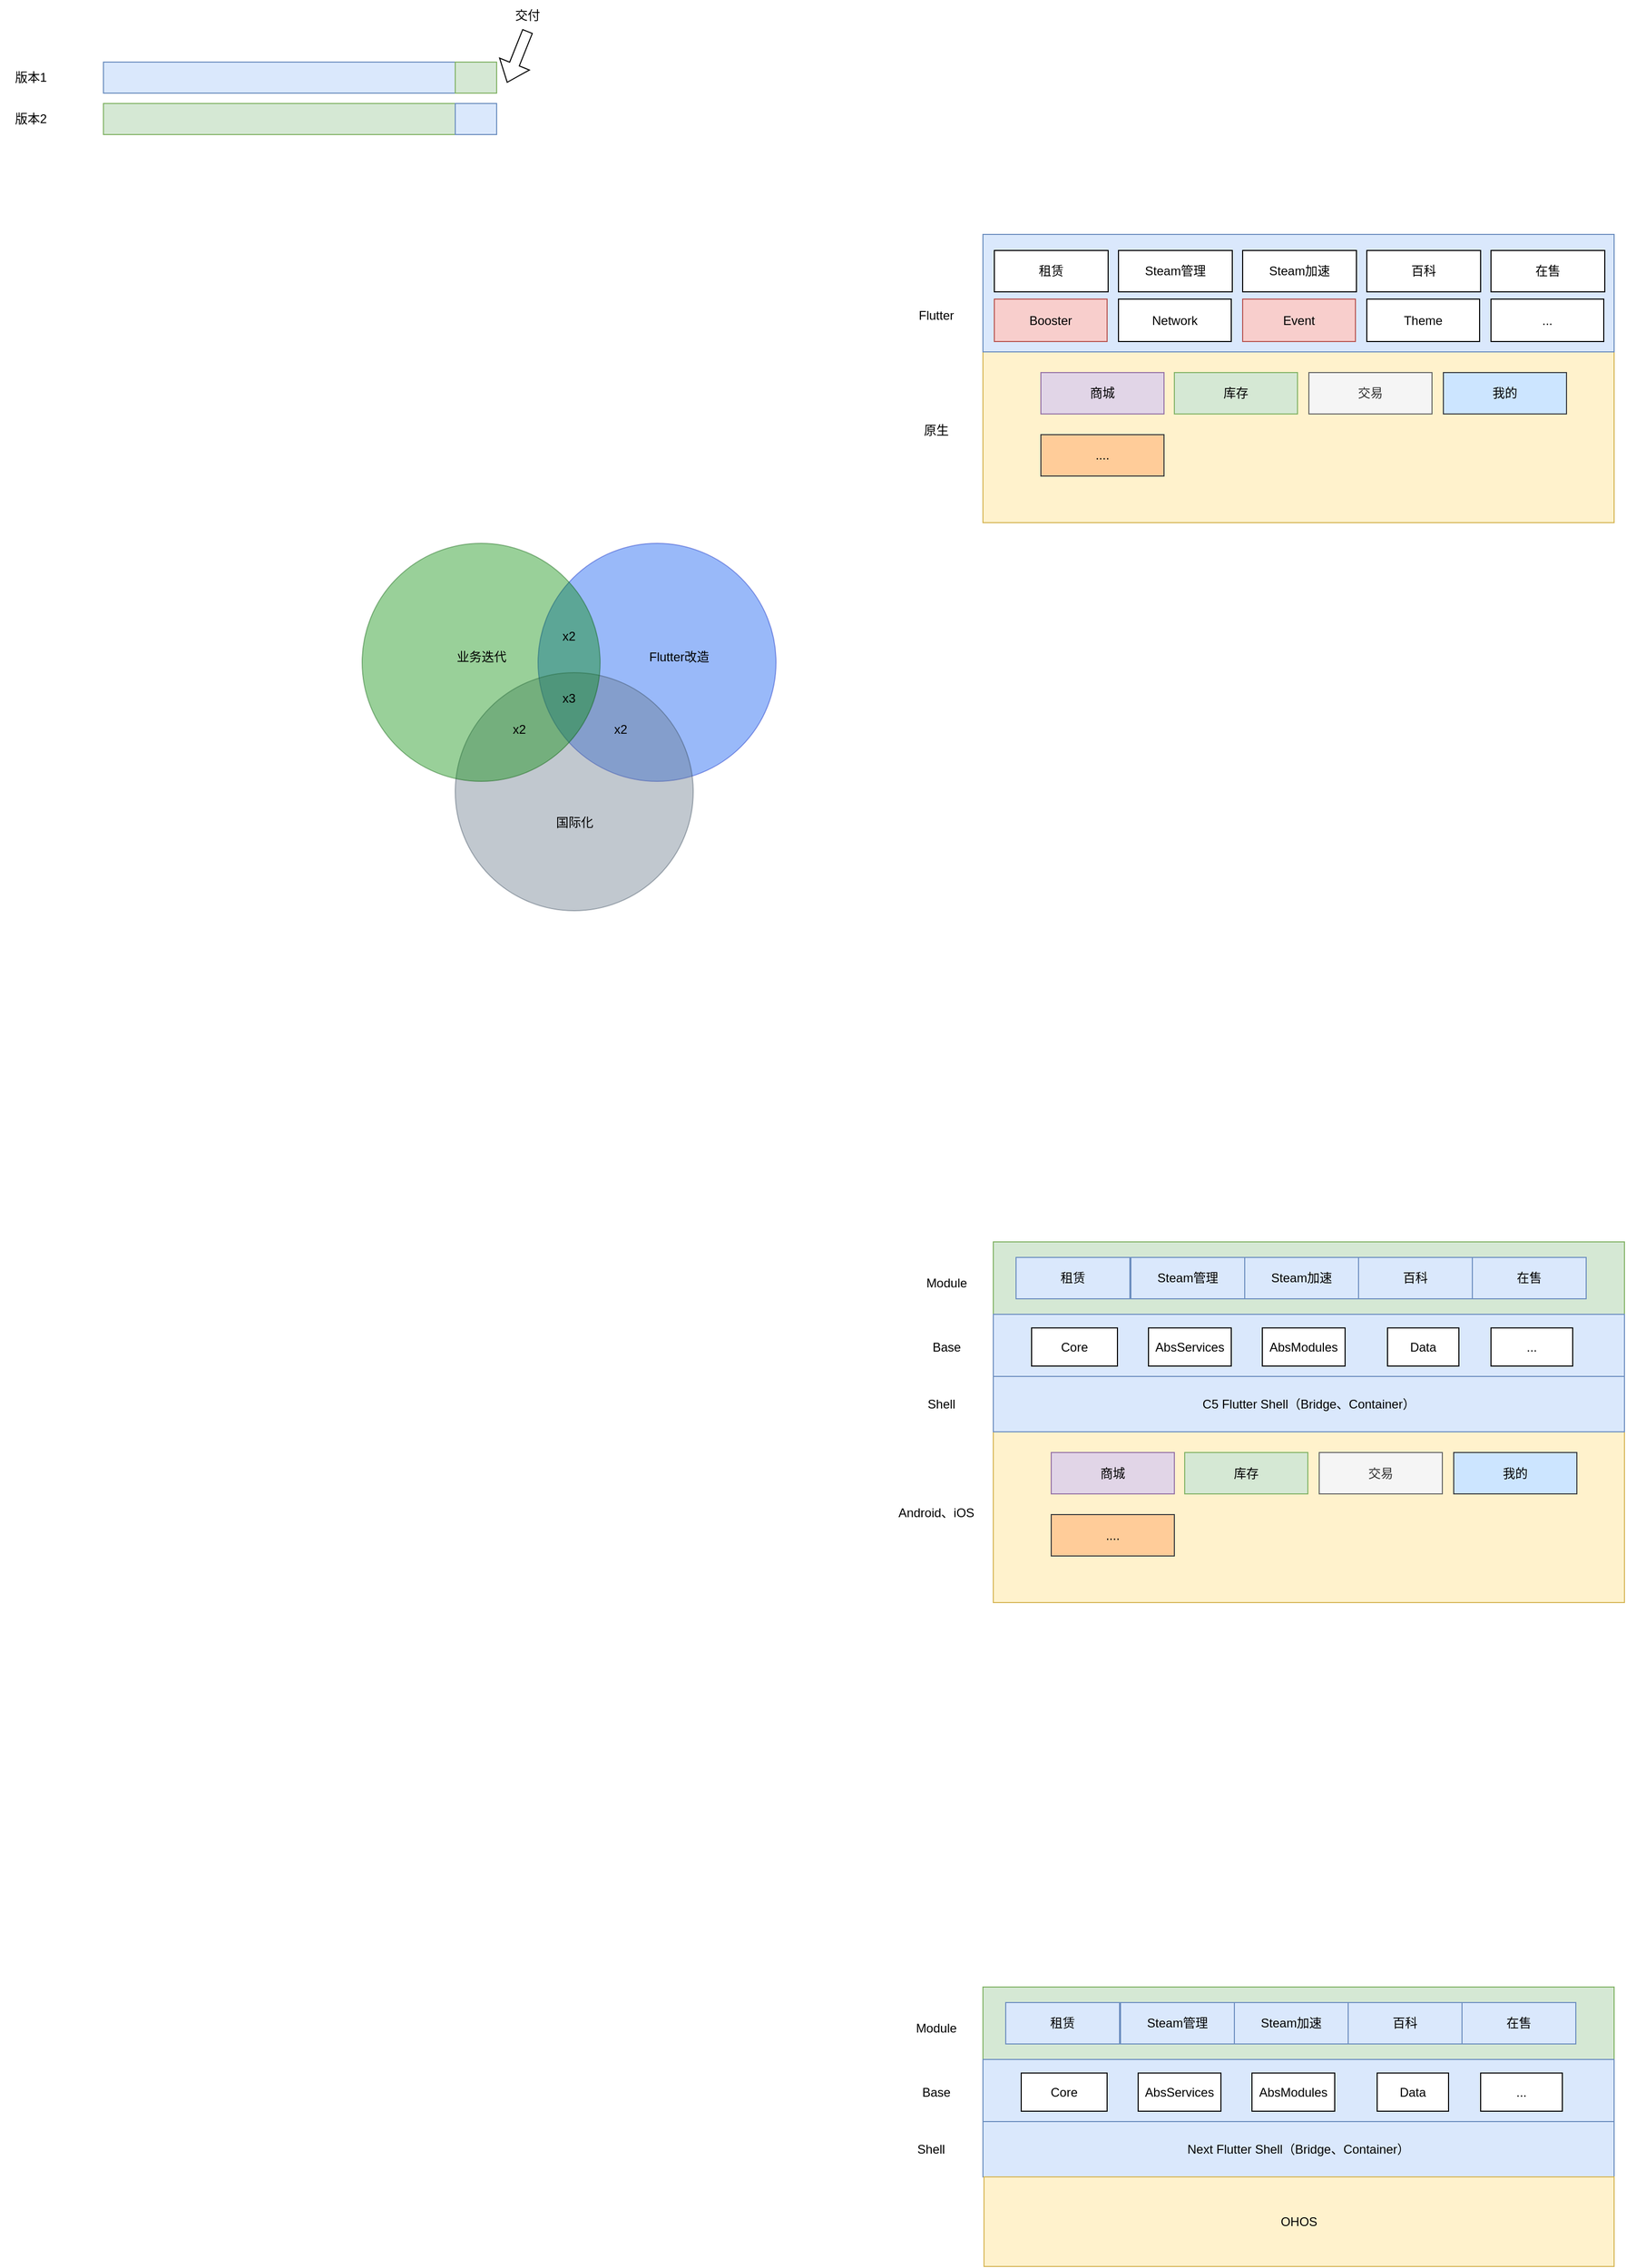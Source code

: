 <mxfile version="24.7.17">
  <diagram name="第 1 页" id="m9vhq2q0e87dHCPL6pzd">
    <mxGraphModel dx="2896" dy="819" grid="1" gridSize="10" guides="1" tooltips="1" connect="1" arrows="1" fold="1" page="1" pageScale="1" pageWidth="827" pageHeight="1169" math="0" shadow="0">
      <root>
        <mxCell id="0" />
        <mxCell id="1" parent="0" />
        <mxCell id="ZYgXHka4m3HWxw24o6Yz-52" value="" style="rounded=0;whiteSpace=wrap;html=1;fillColor=#d5e8d4;strokeColor=#82b366;" parent="1" vertex="1">
          <mxGeometry x="-110" y="1260" width="610" height="70" as="geometry" />
        </mxCell>
        <mxCell id="ZYgXHka4m3HWxw24o6Yz-1" value="" style="rounded=0;whiteSpace=wrap;html=1;fillColor=#fff2cc;strokeColor=#d6b656;" parent="1" vertex="1">
          <mxGeometry x="-120" y="400" width="610" height="165" as="geometry" />
        </mxCell>
        <mxCell id="ZYgXHka4m3HWxw24o6Yz-2" value="" style="rounded=0;whiteSpace=wrap;html=1;fillColor=#dae8fc;strokeColor=#6c8ebf;" parent="1" vertex="1">
          <mxGeometry x="-120" y="286.5" width="610" height="113.5" as="geometry" />
        </mxCell>
        <mxCell id="ZYgXHka4m3HWxw24o6Yz-4" value="租赁" style="rounded=0;whiteSpace=wrap;html=1;" parent="1" vertex="1">
          <mxGeometry x="-109" y="302" width="110" height="40" as="geometry" />
        </mxCell>
        <mxCell id="ZYgXHka4m3HWxw24o6Yz-5" value="Steam管理" style="rounded=0;whiteSpace=wrap;html=1;" parent="1" vertex="1">
          <mxGeometry x="11" y="302" width="110" height="40" as="geometry" />
        </mxCell>
        <mxCell id="ZYgXHka4m3HWxw24o6Yz-6" value="Steam加速" style="rounded=0;whiteSpace=wrap;html=1;" parent="1" vertex="1">
          <mxGeometry x="131" y="302" width="110" height="40" as="geometry" />
        </mxCell>
        <mxCell id="ZYgXHka4m3HWxw24o6Yz-7" value="百科" style="rounded=0;whiteSpace=wrap;html=1;" parent="1" vertex="1">
          <mxGeometry x="251" y="302" width="110" height="40" as="geometry" />
        </mxCell>
        <mxCell id="ZYgXHka4m3HWxw24o6Yz-8" value="在售" style="rounded=0;whiteSpace=wrap;html=1;" parent="1" vertex="1">
          <mxGeometry x="371" y="302" width="110" height="40" as="geometry" />
        </mxCell>
        <mxCell id="ZYgXHka4m3HWxw24o6Yz-9" value="商城" style="rounded=0;whiteSpace=wrap;html=1;fillColor=#e1d5e7;strokeColor=#9673a6;" parent="1" vertex="1">
          <mxGeometry x="-64" y="420" width="119" height="40" as="geometry" />
        </mxCell>
        <mxCell id="ZYgXHka4m3HWxw24o6Yz-10" value="库存" style="rounded=0;whiteSpace=wrap;html=1;fillColor=#d5e8d4;strokeColor=#82b366;" parent="1" vertex="1">
          <mxGeometry x="65" y="420" width="119" height="40" as="geometry" />
        </mxCell>
        <mxCell id="ZYgXHka4m3HWxw24o6Yz-11" value="交易" style="rounded=0;whiteSpace=wrap;html=1;fillColor=#f5f5f5;fontColor=#333333;strokeColor=#666666;" parent="1" vertex="1">
          <mxGeometry x="195" y="420" width="119" height="40" as="geometry" />
        </mxCell>
        <mxCell id="ZYgXHka4m3HWxw24o6Yz-12" value="我的" style="rounded=0;whiteSpace=wrap;html=1;fillColor=#cce5ff;strokeColor=#36393d;" parent="1" vertex="1">
          <mxGeometry x="325" y="420" width="119" height="40" as="geometry" />
        </mxCell>
        <mxCell id="ZYgXHka4m3HWxw24o6Yz-13" value="...." style="rounded=0;whiteSpace=wrap;html=1;fillColor=#ffcc99;strokeColor=#36393d;" parent="1" vertex="1">
          <mxGeometry x="-64" y="480" width="119" height="40" as="geometry" />
        </mxCell>
        <mxCell id="ZYgXHka4m3HWxw24o6Yz-16" value="Flutter" style="text;html=1;align=center;verticalAlign=middle;whiteSpace=wrap;rounded=0;" parent="1" vertex="1">
          <mxGeometry x="-200" y="349" width="70" height="31" as="geometry" />
        </mxCell>
        <mxCell id="ZYgXHka4m3HWxw24o6Yz-17" value="原生" style="text;html=1;align=center;verticalAlign=middle;whiteSpace=wrap;rounded=0;" parent="1" vertex="1">
          <mxGeometry x="-200" y="460" width="70" height="31" as="geometry" />
        </mxCell>
        <mxCell id="ZYgXHka4m3HWxw24o6Yz-18" value="Booster" style="rounded=0;whiteSpace=wrap;html=1;fillColor=#f8cecc;strokeColor=#b85450;" parent="1" vertex="1">
          <mxGeometry x="-109" y="349" width="109" height="41" as="geometry" />
        </mxCell>
        <mxCell id="ZYgXHka4m3HWxw24o6Yz-19" value="N&lt;span style=&quot;background-color: initial;&quot;&gt;etwork&lt;/span&gt;" style="rounded=0;whiteSpace=wrap;html=1;" parent="1" vertex="1">
          <mxGeometry x="11" y="349" width="109" height="41" as="geometry" />
        </mxCell>
        <mxCell id="ZYgXHka4m3HWxw24o6Yz-20" value="Event" style="rounded=0;whiteSpace=wrap;html=1;fillColor=#f8cecc;strokeColor=#b85450;" parent="1" vertex="1">
          <mxGeometry x="131" y="349" width="109" height="41" as="geometry" />
        </mxCell>
        <mxCell id="ZYgXHka4m3HWxw24o6Yz-22" value="Theme" style="rounded=0;whiteSpace=wrap;html=1;" parent="1" vertex="1">
          <mxGeometry x="251" y="349" width="109" height="41" as="geometry" />
        </mxCell>
        <mxCell id="ZYgXHka4m3HWxw24o6Yz-23" value="..." style="rounded=0;whiteSpace=wrap;html=1;" parent="1" vertex="1">
          <mxGeometry x="371" y="349" width="109" height="41" as="geometry" />
        </mxCell>
        <mxCell id="ZYgXHka4m3HWxw24o6Yz-24" value="" style="rounded=0;whiteSpace=wrap;html=1;fillColor=#fff2cc;strokeColor=#d6b656;" parent="1" vertex="1">
          <mxGeometry x="-110" y="1443.5" width="610" height="165" as="geometry" />
        </mxCell>
        <mxCell id="ZYgXHka4m3HWxw24o6Yz-25" value="C5 Flutter Shell（Bridge、Container）" style="rounded=0;whiteSpace=wrap;html=1;fillColor=#dae8fc;strokeColor=#6c8ebf;" parent="1" vertex="1">
          <mxGeometry x="-110" y="1390" width="610" height="53.5" as="geometry" />
        </mxCell>
        <mxCell id="ZYgXHka4m3HWxw24o6Yz-26" value="租赁" style="rounded=0;whiteSpace=wrap;html=1;fillColor=#dae8fc;strokeColor=#6c8ebf;" parent="1" vertex="1">
          <mxGeometry x="-88" y="1275" width="110" height="40" as="geometry" />
        </mxCell>
        <mxCell id="ZYgXHka4m3HWxw24o6Yz-27" value="Steam管理" style="rounded=0;whiteSpace=wrap;html=1;fillColor=#dae8fc;strokeColor=#6c8ebf;" parent="1" vertex="1">
          <mxGeometry x="23" y="1275" width="110" height="40" as="geometry" />
        </mxCell>
        <mxCell id="ZYgXHka4m3HWxw24o6Yz-28" value="Steam加速" style="rounded=0;whiteSpace=wrap;html=1;fillColor=#dae8fc;strokeColor=#6c8ebf;" parent="1" vertex="1">
          <mxGeometry x="133" y="1275" width="110" height="40" as="geometry" />
        </mxCell>
        <mxCell id="ZYgXHka4m3HWxw24o6Yz-29" value="百科" style="rounded=0;whiteSpace=wrap;html=1;fillColor=#dae8fc;strokeColor=#6c8ebf;" parent="1" vertex="1">
          <mxGeometry x="243" y="1275" width="110" height="40" as="geometry" />
        </mxCell>
        <mxCell id="ZYgXHka4m3HWxw24o6Yz-30" value="在售" style="rounded=0;whiteSpace=wrap;html=1;fillColor=#dae8fc;strokeColor=#6c8ebf;" parent="1" vertex="1">
          <mxGeometry x="353" y="1275" width="110" height="40" as="geometry" />
        </mxCell>
        <mxCell id="ZYgXHka4m3HWxw24o6Yz-31" value="商城" style="rounded=0;whiteSpace=wrap;html=1;fillColor=#e1d5e7;strokeColor=#9673a6;" parent="1" vertex="1">
          <mxGeometry x="-54" y="1463.5" width="119" height="40" as="geometry" />
        </mxCell>
        <mxCell id="ZYgXHka4m3HWxw24o6Yz-32" value="库存" style="rounded=0;whiteSpace=wrap;html=1;fillColor=#d5e8d4;strokeColor=#82b366;" parent="1" vertex="1">
          <mxGeometry x="75" y="1463.5" width="119" height="40" as="geometry" />
        </mxCell>
        <mxCell id="ZYgXHka4m3HWxw24o6Yz-33" value="交易" style="rounded=0;whiteSpace=wrap;html=1;fillColor=#f5f5f5;fontColor=#333333;strokeColor=#666666;" parent="1" vertex="1">
          <mxGeometry x="205" y="1463.5" width="119" height="40" as="geometry" />
        </mxCell>
        <mxCell id="ZYgXHka4m3HWxw24o6Yz-34" value="我的" style="rounded=0;whiteSpace=wrap;html=1;fillColor=#cce5ff;strokeColor=#36393d;" parent="1" vertex="1">
          <mxGeometry x="335" y="1463.5" width="119" height="40" as="geometry" />
        </mxCell>
        <mxCell id="ZYgXHka4m3HWxw24o6Yz-35" value="...." style="rounded=0;whiteSpace=wrap;html=1;fillColor=#ffcc99;strokeColor=#36393d;" parent="1" vertex="1">
          <mxGeometry x="-54" y="1523.5" width="119" height="40" as="geometry" />
        </mxCell>
        <mxCell id="ZYgXHka4m3HWxw24o6Yz-37" value="Android、iOS" style="text;html=1;align=center;verticalAlign=middle;whiteSpace=wrap;rounded=0;" parent="1" vertex="1">
          <mxGeometry x="-210" y="1503.5" width="90" height="36.5" as="geometry" />
        </mxCell>
        <mxCell id="ZYgXHka4m3HWxw24o6Yz-46" value="" style="rounded=0;whiteSpace=wrap;html=1;fillColor=#dae8fc;strokeColor=#6c8ebf;" parent="1" vertex="1">
          <mxGeometry x="-110" y="1330" width="610" height="60" as="geometry" />
        </mxCell>
        <mxCell id="ZYgXHka4m3HWxw24o6Yz-47" value="Core" style="rounded=0;whiteSpace=wrap;html=1;" parent="1" vertex="1">
          <mxGeometry x="-73" y="1343.13" width="83" height="36.87" as="geometry" />
        </mxCell>
        <mxCell id="ZYgXHka4m3HWxw24o6Yz-48" value="AbsServices" style="rounded=0;whiteSpace=wrap;html=1;" parent="1" vertex="1">
          <mxGeometry x="40" y="1343.13" width="80" height="36.87" as="geometry" />
        </mxCell>
        <mxCell id="ZYgXHka4m3HWxw24o6Yz-49" value="AbsModules" style="rounded=0;whiteSpace=wrap;html=1;" parent="1" vertex="1">
          <mxGeometry x="150" y="1343.13" width="80" height="36.87" as="geometry" />
        </mxCell>
        <mxCell id="ZYgXHka4m3HWxw24o6Yz-50" value="Data" style="rounded=0;whiteSpace=wrap;html=1;" parent="1" vertex="1">
          <mxGeometry x="271" y="1343.13" width="69" height="36.87" as="geometry" />
        </mxCell>
        <mxCell id="ZYgXHka4m3HWxw24o6Yz-51" value="..." style="rounded=0;whiteSpace=wrap;html=1;" parent="1" vertex="1">
          <mxGeometry x="371" y="1343.13" width="79" height="36.87" as="geometry" />
        </mxCell>
        <mxCell id="ZYgXHka4m3HWxw24o6Yz-53" value="Base" style="text;html=1;align=center;verticalAlign=middle;whiteSpace=wrap;rounded=0;" parent="1" vertex="1">
          <mxGeometry x="-185" y="1346.88" width="60" height="30" as="geometry" />
        </mxCell>
        <mxCell id="ZYgXHka4m3HWxw24o6Yz-54" value="Module" style="text;html=1;align=center;verticalAlign=middle;whiteSpace=wrap;rounded=0;" parent="1" vertex="1">
          <mxGeometry x="-185" y="1285" width="60" height="30" as="geometry" />
        </mxCell>
        <mxCell id="ZYgXHka4m3HWxw24o6Yz-55" value="Shell" style="text;html=1;align=center;verticalAlign=middle;whiteSpace=wrap;rounded=0;" parent="1" vertex="1">
          <mxGeometry x="-190" y="1401.75" width="60" height="30" as="geometry" />
        </mxCell>
        <mxCell id="ZYgXHka4m3HWxw24o6Yz-56" value="" style="rounded=0;whiteSpace=wrap;html=1;fillColor=#d5e8d4;strokeColor=#82b366;" parent="1" vertex="1">
          <mxGeometry x="-120" y="1980" width="610" height="70" as="geometry" />
        </mxCell>
        <mxCell id="ZYgXHka4m3HWxw24o6Yz-57" value="Next Flutter Shell（Bridge、Container）" style="rounded=0;whiteSpace=wrap;html=1;fillColor=#dae8fc;strokeColor=#6c8ebf;" parent="1" vertex="1">
          <mxGeometry x="-120" y="2110" width="610" height="53.5" as="geometry" />
        </mxCell>
        <mxCell id="ZYgXHka4m3HWxw24o6Yz-58" value="租赁" style="rounded=0;whiteSpace=wrap;html=1;fillColor=#dae8fc;strokeColor=#6c8ebf;" parent="1" vertex="1">
          <mxGeometry x="-98" y="1995" width="110" height="40" as="geometry" />
        </mxCell>
        <mxCell id="ZYgXHka4m3HWxw24o6Yz-59" value="Steam管理" style="rounded=0;whiteSpace=wrap;html=1;fillColor=#dae8fc;strokeColor=#6c8ebf;" parent="1" vertex="1">
          <mxGeometry x="13" y="1995" width="110" height="40" as="geometry" />
        </mxCell>
        <mxCell id="ZYgXHka4m3HWxw24o6Yz-60" value="Steam加速" style="rounded=0;whiteSpace=wrap;html=1;fillColor=#dae8fc;strokeColor=#6c8ebf;" parent="1" vertex="1">
          <mxGeometry x="123" y="1995" width="110" height="40" as="geometry" />
        </mxCell>
        <mxCell id="ZYgXHka4m3HWxw24o6Yz-61" value="百科" style="rounded=0;whiteSpace=wrap;html=1;fillColor=#dae8fc;strokeColor=#6c8ebf;" parent="1" vertex="1">
          <mxGeometry x="233" y="1995" width="110" height="40" as="geometry" />
        </mxCell>
        <mxCell id="ZYgXHka4m3HWxw24o6Yz-62" value="在售" style="rounded=0;whiteSpace=wrap;html=1;fillColor=#dae8fc;strokeColor=#6c8ebf;" parent="1" vertex="1">
          <mxGeometry x="343" y="1995" width="110" height="40" as="geometry" />
        </mxCell>
        <mxCell id="ZYgXHka4m3HWxw24o6Yz-63" value="" style="rounded=0;whiteSpace=wrap;html=1;fillColor=#dae8fc;strokeColor=#6c8ebf;" parent="1" vertex="1">
          <mxGeometry x="-120" y="2050" width="610" height="60" as="geometry" />
        </mxCell>
        <mxCell id="ZYgXHka4m3HWxw24o6Yz-64" value="Core" style="rounded=0;whiteSpace=wrap;html=1;" parent="1" vertex="1">
          <mxGeometry x="-83" y="2063.13" width="83" height="36.87" as="geometry" />
        </mxCell>
        <mxCell id="ZYgXHka4m3HWxw24o6Yz-65" value="AbsServices" style="rounded=0;whiteSpace=wrap;html=1;" parent="1" vertex="1">
          <mxGeometry x="30" y="2063.13" width="80" height="36.87" as="geometry" />
        </mxCell>
        <mxCell id="ZYgXHka4m3HWxw24o6Yz-66" value="AbsModules" style="rounded=0;whiteSpace=wrap;html=1;" parent="1" vertex="1">
          <mxGeometry x="140" y="2063.13" width="80" height="36.87" as="geometry" />
        </mxCell>
        <mxCell id="ZYgXHka4m3HWxw24o6Yz-67" value="Data" style="rounded=0;whiteSpace=wrap;html=1;" parent="1" vertex="1">
          <mxGeometry x="261" y="2063.13" width="69" height="36.87" as="geometry" />
        </mxCell>
        <mxCell id="ZYgXHka4m3HWxw24o6Yz-68" value="..." style="rounded=0;whiteSpace=wrap;html=1;" parent="1" vertex="1">
          <mxGeometry x="361" y="2063.13" width="79" height="36.87" as="geometry" />
        </mxCell>
        <mxCell id="ZYgXHka4m3HWxw24o6Yz-69" value="Base" style="text;html=1;align=center;verticalAlign=middle;whiteSpace=wrap;rounded=0;" parent="1" vertex="1">
          <mxGeometry x="-195" y="2066.88" width="60" height="30" as="geometry" />
        </mxCell>
        <mxCell id="ZYgXHka4m3HWxw24o6Yz-70" value="Module" style="text;html=1;align=center;verticalAlign=middle;whiteSpace=wrap;rounded=0;" parent="1" vertex="1">
          <mxGeometry x="-195" y="2005" width="60" height="30" as="geometry" />
        </mxCell>
        <mxCell id="ZYgXHka4m3HWxw24o6Yz-71" value="Shell" style="text;html=1;align=center;verticalAlign=middle;whiteSpace=wrap;rounded=0;" parent="1" vertex="1">
          <mxGeometry x="-200" y="2121.75" width="60" height="30" as="geometry" />
        </mxCell>
        <mxCell id="ZYgXHka4m3HWxw24o6Yz-72" value="OHOS" style="rounded=0;whiteSpace=wrap;html=1;fillColor=#fff2cc;strokeColor=#d6b656;" parent="1" vertex="1">
          <mxGeometry x="-119" y="2163.5" width="609" height="86.5" as="geometry" />
        </mxCell>
        <mxCell id="QFdiR0GhEo0svg_8CYwl-2" value="" style="ellipse;whiteSpace=wrap;html=1;aspect=fixed;fillColor=#0050ef;fontColor=#ffffff;strokeColor=#001DBC;opacity=40;" parent="1" vertex="1">
          <mxGeometry x="-550" y="585" width="230" height="230" as="geometry" />
        </mxCell>
        <mxCell id="QFdiR0GhEo0svg_8CYwl-4" value="Flutter改造" style="text;html=1;align=center;verticalAlign=middle;whiteSpace=wrap;rounded=0;" parent="1" vertex="1">
          <mxGeometry x="-480" y="660" width="133" height="70" as="geometry" />
        </mxCell>
        <mxCell id="QFdiR0GhEo0svg_8CYwl-5" value="" style="ellipse;whiteSpace=wrap;html=1;aspect=fixed;fillColor=#647687;fontColor=#ffffff;strokeColor=#314354;opacity=40;" parent="1" vertex="1">
          <mxGeometry x="-630" y="710" width="230" height="230" as="geometry" />
        </mxCell>
        <mxCell id="QFdiR0GhEo0svg_8CYwl-6" value="" style="ellipse;whiteSpace=wrap;html=1;aspect=fixed;fillColor=#008a00;fontColor=#ffffff;strokeColor=#005700;opacity=40;" parent="1" vertex="1">
          <mxGeometry x="-720" y="585" width="230" height="230" as="geometry" />
        </mxCell>
        <mxCell id="QFdiR0GhEo0svg_8CYwl-7" value="业务迭代" style="text;html=1;align=center;verticalAlign=middle;whiteSpace=wrap;rounded=0;" parent="1" vertex="1">
          <mxGeometry x="-671.5" y="660" width="133" height="70" as="geometry" />
        </mxCell>
        <mxCell id="QFdiR0GhEo0svg_8CYwl-8" value="国际化" style="text;html=1;align=center;verticalAlign=middle;whiteSpace=wrap;rounded=0;" parent="1" vertex="1">
          <mxGeometry x="-581.5" y="820" width="133" height="70" as="geometry" />
        </mxCell>
        <mxCell id="QFdiR0GhEo0svg_8CYwl-9" value="x3" style="text;html=1;align=center;verticalAlign=middle;whiteSpace=wrap;rounded=0;" parent="1" vertex="1">
          <mxGeometry x="-550" y="720" width="60" height="30" as="geometry" />
        </mxCell>
        <mxCell id="QFdiR0GhEo0svg_8CYwl-10" value="x2" style="text;html=1;align=center;verticalAlign=middle;whiteSpace=wrap;rounded=0;" parent="1" vertex="1">
          <mxGeometry x="-550" y="660" width="60" height="30" as="geometry" />
        </mxCell>
        <mxCell id="QFdiR0GhEo0svg_8CYwl-11" value="x2" style="text;html=1;align=center;verticalAlign=middle;whiteSpace=wrap;rounded=0;" parent="1" vertex="1">
          <mxGeometry x="-500" y="750" width="60" height="30" as="geometry" />
        </mxCell>
        <mxCell id="QFdiR0GhEo0svg_8CYwl-12" value="x2" style="text;html=1;align=center;verticalAlign=middle;whiteSpace=wrap;rounded=0;" parent="1" vertex="1">
          <mxGeometry x="-598.5" y="750" width="60" height="30" as="geometry" />
        </mxCell>
        <mxCell id="z2ccqVPw0LoHiXqewJj4-1" value="" style="rounded=0;whiteSpace=wrap;html=1;fillColor=#dae8fc;strokeColor=#6c8ebf;" vertex="1" parent="1">
          <mxGeometry x="-970" y="120" width="340" height="30" as="geometry" />
        </mxCell>
        <mxCell id="z2ccqVPw0LoHiXqewJj4-2" value="版本1" style="text;html=1;align=center;verticalAlign=middle;whiteSpace=wrap;rounded=0;" vertex="1" parent="1">
          <mxGeometry x="-1070" y="120" width="60" height="30" as="geometry" />
        </mxCell>
        <mxCell id="z2ccqVPw0LoHiXqewJj4-3" value="版本2" style="text;html=1;align=center;verticalAlign=middle;whiteSpace=wrap;rounded=0;" vertex="1" parent="1">
          <mxGeometry x="-1070" y="160" width="60" height="30" as="geometry" />
        </mxCell>
        <mxCell id="z2ccqVPw0LoHiXqewJj4-4" value="" style="rounded=0;whiteSpace=wrap;html=1;fillColor=#d5e8d4;strokeColor=#82b366;" vertex="1" parent="1">
          <mxGeometry x="-970" y="160" width="340" height="30" as="geometry" />
        </mxCell>
        <mxCell id="z2ccqVPw0LoHiXqewJj4-5" value="" style="rounded=0;whiteSpace=wrap;html=1;fillColor=#d5e8d4;strokeColor=#82b366;" vertex="1" parent="1">
          <mxGeometry x="-630" y="120" width="40" height="30" as="geometry" />
        </mxCell>
        <mxCell id="z2ccqVPw0LoHiXqewJj4-6" value="" style="rounded=0;whiteSpace=wrap;html=1;fillColor=#dae8fc;strokeColor=#6c8ebf;" vertex="1" parent="1">
          <mxGeometry x="-630" y="160" width="40" height="30" as="geometry" />
        </mxCell>
        <mxCell id="z2ccqVPw0LoHiXqewJj4-7" value="交付" style="text;html=1;align=center;verticalAlign=middle;whiteSpace=wrap;rounded=0;" vertex="1" parent="1">
          <mxGeometry x="-590" y="60" width="60" height="30" as="geometry" />
        </mxCell>
        <mxCell id="z2ccqVPw0LoHiXqewJj4-8" value="" style="shape=flexArrow;endArrow=classic;html=1;rounded=0;exitX=0.5;exitY=1;exitDx=0;exitDy=0;" edge="1" parent="1" source="z2ccqVPw0LoHiXqewJj4-7">
          <mxGeometry width="50" height="50" relative="1" as="geometry">
            <mxPoint x="-570" y="320" as="sourcePoint" />
            <mxPoint x="-580" y="140" as="targetPoint" />
          </mxGeometry>
        </mxCell>
      </root>
    </mxGraphModel>
  </diagram>
</mxfile>
